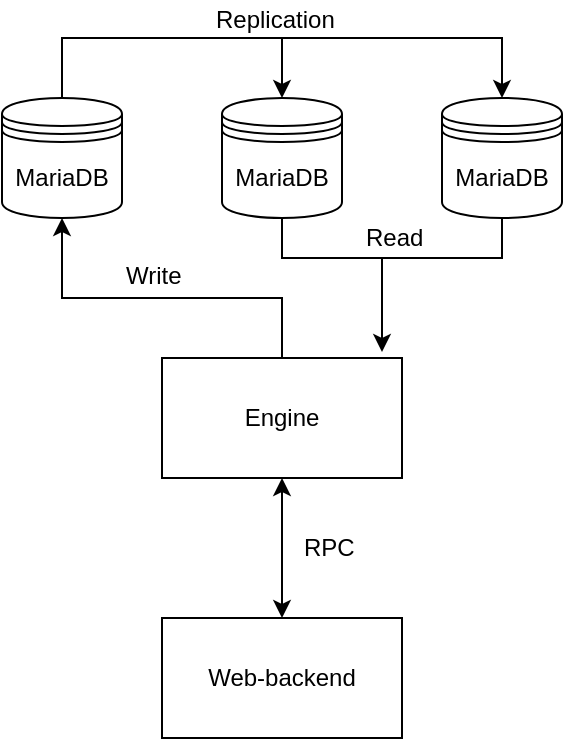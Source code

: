 <mxfile version="12.0.2" type="device" pages="1"><diagram id="IFxkcxRHUDHNi-vOXPC5" name="Page-1"><mxGraphModel dx="704" dy="1594" grid="1" gridSize="10" guides="1" tooltips="1" connect="1" arrows="1" fold="1" page="1" pageScale="1" pageWidth="850" pageHeight="1100" math="0" shadow="0"><root><mxCell id="0"/><mxCell id="1" parent="0"/><mxCell id="CxRqdIzIjJiHK1suB_DO-4" value="MariaDB" style="shape=datastore;whiteSpace=wrap;html=1;" vertex="1" parent="1"><mxGeometry x="290" y="20" width="60" height="60" as="geometry"/></mxCell><mxCell id="CxRqdIzIjJiHK1suB_DO-5" value="Web-backend" style="rounded=0;whiteSpace=wrap;html=1;" vertex="1" parent="1"><mxGeometry x="260" y="280" width="120" height="60" as="geometry"/></mxCell><mxCell id="CxRqdIzIjJiHK1suB_DO-6" value="Engine" style="rounded=0;whiteSpace=wrap;html=1;" vertex="1" parent="1"><mxGeometry x="260" y="150" width="120" height="60" as="geometry"/></mxCell><mxCell id="CxRqdIzIjJiHK1suB_DO-7" value="MariaDB" style="shape=datastore;whiteSpace=wrap;html=1;" vertex="1" parent="1"><mxGeometry x="180" y="20" width="60" height="60" as="geometry"/></mxCell><mxCell id="CxRqdIzIjJiHK1suB_DO-8" value="MariaDB" style="shape=datastore;whiteSpace=wrap;html=1;" vertex="1" parent="1"><mxGeometry x="400" y="20" width="60" height="60" as="geometry"/></mxCell><mxCell id="CxRqdIzIjJiHK1suB_DO-9" value="" style="endArrow=classic;startArrow=classic;html=1;exitX=0.5;exitY=0;exitDx=0;exitDy=0;entryX=0.5;entryY=1;entryDx=0;entryDy=0;" edge="1" parent="1" source="CxRqdIzIjJiHK1suB_DO-5" target="CxRqdIzIjJiHK1suB_DO-6"><mxGeometry width="50" height="50" relative="1" as="geometry"><mxPoint x="270" y="260" as="sourcePoint"/><mxPoint x="290" y="230" as="targetPoint"/></mxGeometry></mxCell><mxCell id="CxRqdIzIjJiHK1suB_DO-10" value="RPC" style="text;html=1;resizable=0;points=[];autosize=1;align=left;verticalAlign=top;spacingTop=-4;" vertex="1" parent="1"><mxGeometry x="329" y="235" width="40" height="20" as="geometry"/></mxCell><mxCell id="CxRqdIzIjJiHK1suB_DO-11" value="" style="endArrow=none;startArrow=classic;html=1;exitX=0.5;exitY=1;exitDx=0;exitDy=0;entryX=0.5;entryY=0;entryDx=0;entryDy=0;endFill=0;rounded=0;" edge="1" parent="1" source="CxRqdIzIjJiHK1suB_DO-7" target="CxRqdIzIjJiHK1suB_DO-6"><mxGeometry width="50" height="50" relative="1" as="geometry"><mxPoint x="190" y="160" as="sourcePoint"/><mxPoint x="310" y="130" as="targetPoint"/><Array as="points"><mxPoint x="210" y="120"/><mxPoint x="320" y="120"/></Array></mxGeometry></mxCell><mxCell id="CxRqdIzIjJiHK1suB_DO-12" value="" style="endArrow=classic;html=1;exitX=0.5;exitY=1;exitDx=0;exitDy=0;rounded=0;" edge="1" parent="1" source="CxRqdIzIjJiHK1suB_DO-4"><mxGeometry width="50" height="50" relative="1" as="geometry"><mxPoint x="370" y="160" as="sourcePoint"/><mxPoint x="370" y="147" as="targetPoint"/><Array as="points"><mxPoint x="320" y="100"/><mxPoint x="370" y="100"/></Array></mxGeometry></mxCell><mxCell id="CxRqdIzIjJiHK1suB_DO-13" value="" style="endArrow=none;html=1;entryX=0.5;entryY=1;entryDx=0;entryDy=0;rounded=0;" edge="1" parent="1" target="CxRqdIzIjJiHK1suB_DO-8"><mxGeometry width="50" height="50" relative="1" as="geometry"><mxPoint x="360" y="100" as="sourcePoint"/><mxPoint x="460" y="110" as="targetPoint"/><Array as="points"><mxPoint x="430" y="100"/></Array></mxGeometry></mxCell><mxCell id="CxRqdIzIjJiHK1suB_DO-14" value="" style="endArrow=classic;html=1;exitX=0.5;exitY=0;exitDx=0;exitDy=0;entryX=0.5;entryY=0;entryDx=0;entryDy=0;rounded=0;" edge="1" parent="1" source="CxRqdIzIjJiHK1suB_DO-7" target="CxRqdIzIjJiHK1suB_DO-8"><mxGeometry width="50" height="50" relative="1" as="geometry"><mxPoint x="210" y="10" as="sourcePoint"/><mxPoint x="440" y="10" as="targetPoint"/><Array as="points"><mxPoint x="210" y="-10"/><mxPoint x="330" y="-10"/><mxPoint x="430" y="-10"/></Array></mxGeometry></mxCell><mxCell id="CxRqdIzIjJiHK1suB_DO-17" value="" style="endArrow=classic;html=1;entryX=0.5;entryY=0;entryDx=0;entryDy=0;" edge="1" parent="1" target="CxRqdIzIjJiHK1suB_DO-4"><mxGeometry width="50" height="50" relative="1" as="geometry"><mxPoint x="320" y="-10" as="sourcePoint"/><mxPoint x="300" y="20" as="targetPoint"/></mxGeometry></mxCell><mxCell id="CxRqdIzIjJiHK1suB_DO-18" value="Replication" style="text;html=1;resizable=0;points=[];autosize=1;align=left;verticalAlign=top;spacingTop=-4;" vertex="1" parent="1"><mxGeometry x="285" y="-29" width="70" height="20" as="geometry"/></mxCell><mxCell id="CxRqdIzIjJiHK1suB_DO-19" value="Write" style="text;html=1;resizable=0;points=[];autosize=1;align=left;verticalAlign=top;spacingTop=-4;" vertex="1" parent="1"><mxGeometry x="240" y="99" width="40" height="20" as="geometry"/></mxCell><mxCell id="CxRqdIzIjJiHK1suB_DO-20" value="Read" style="text;html=1;resizable=0;points=[];autosize=1;align=left;verticalAlign=top;spacingTop=-4;" vertex="1" parent="1"><mxGeometry x="360" y="80" width="40" height="20" as="geometry"/></mxCell></root></mxGraphModel></diagram></mxfile>